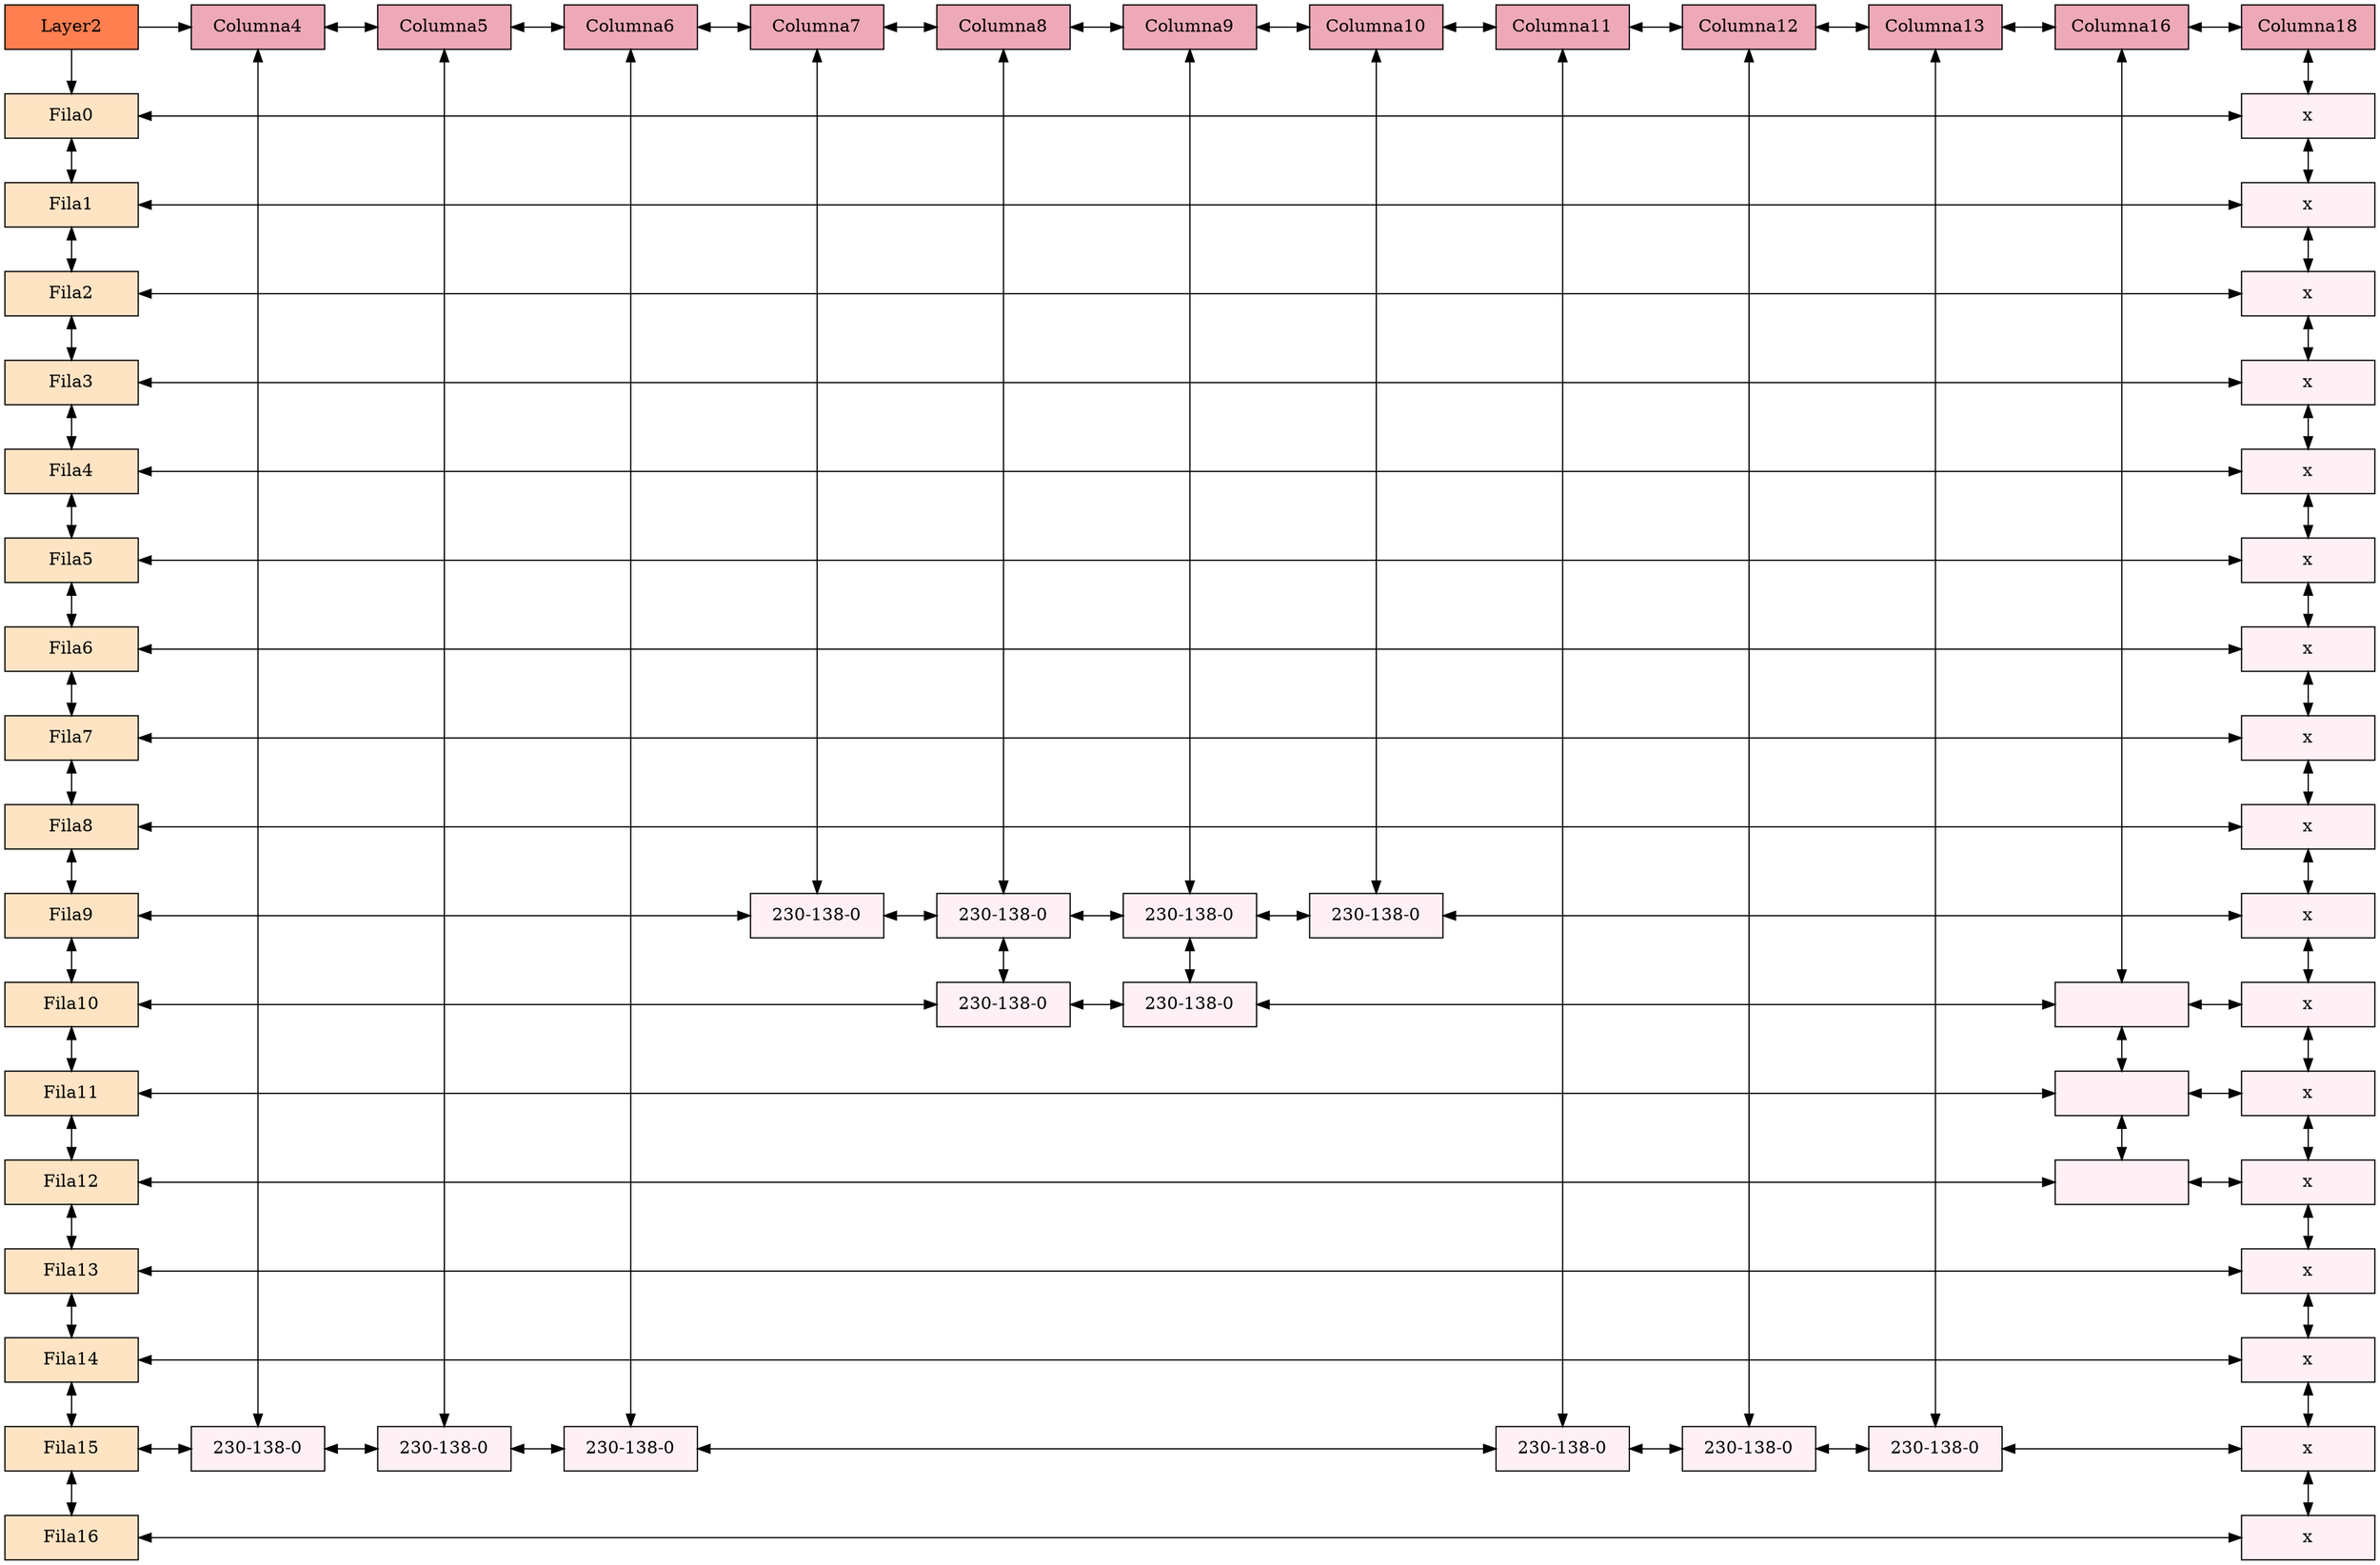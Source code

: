 digraph Sparse_Matrix{
node [shape=box]
graph [ranksep="0.5", nodesep="0.6"];
/* Group 0 para alinear verticalmente RAIZ*/ 
Layer2[ label = "Layer2", width = 1.5, style = filled, fillcolor = coral, group = 0 ];

// Filas 
Fila0 [label = "Fila0" width = 1.5 style = filled, fillcolor = bisque1, group = 0 ];
Fila1 [label = "Fila1" width = 1.5 style = filled, fillcolor = bisque1, group = 0 ];
Fila2 [label = "Fila2" width = 1.5 style = filled, fillcolor = bisque1, group = 0 ];
Fila3 [label = "Fila3" width = 1.5 style = filled, fillcolor = bisque1, group = 0 ];
Fila4 [label = "Fila4" width = 1.5 style = filled, fillcolor = bisque1, group = 0 ];
Fila5 [label = "Fila5" width = 1.5 style = filled, fillcolor = bisque1, group = 0 ];
Fila6 [label = "Fila6" width = 1.5 style = filled, fillcolor = bisque1, group = 0 ];
Fila7 [label = "Fila7" width = 1.5 style = filled, fillcolor = bisque1, group = 0 ];
Fila8 [label = "Fila8" width = 1.5 style = filled, fillcolor = bisque1, group = 0 ];
Fila9 [label = "Fila9" width = 1.5 style = filled, fillcolor = bisque1, group = 0 ];
Fila10 [label = "Fila10" width = 1.5 style = filled, fillcolor = bisque1, group = 0 ];
Fila11 [label = "Fila11" width = 1.5 style = filled, fillcolor = bisque1, group = 0 ];
Fila12 [label = "Fila12" width = 1.5 style = filled, fillcolor = bisque1, group = 0 ];
Fila13 [label = "Fila13" width = 1.5 style = filled, fillcolor = bisque1, group = 0 ];
Fila14 [label = "Fila14" width = 1.5 style = filled, fillcolor = bisque1, group = 0 ];
Fila15 [label = "Fila15" width = 1.5 style = filled, fillcolor = bisque1, group = 0 ];
Fila16 [label = "Fila16" width = 1.5 style = filled, fillcolor = bisque1, group = 0 ];

 //Enlaces de Filas
Fila0->Fila1 [dir = both];
Fila1->Fila2 [dir = both];
Fila2->Fila3 [dir = both];
Fila3->Fila4 [dir = both];
Fila4->Fila5 [dir = both];
Fila5->Fila6 [dir = both];
Fila6->Fila7 [dir = both];
Fila7->Fila8 [dir = both];
Fila8->Fila9 [dir = both];
Fila9->Fila10 [dir = both];
Fila10->Fila11 [dir = both];
Fila11->Fila12 [dir = both];
Fila12->Fila13 [dir = both];
Fila13->Fila14 [dir = both];
Fila14->Fila15 [dir = both];
Fila15->Fila16 [dir = both];

 //Columnas
//Cada una con diferente group para alinear verticalmente con los nodos
Column4[label = "Columna4" width = 1.5 style = filled, fillcolor = pink2, group = 5];
Column5[label = "Columna5" width = 1.5 style = filled, fillcolor = pink2, group = 6];
Column6[label = "Columna6" width = 1.5 style = filled, fillcolor = pink2, group = 7];
Column7[label = "Columna7" width = 1.5 style = filled, fillcolor = pink2, group = 8];
Column8[label = "Columna8" width = 1.5 style = filled, fillcolor = pink2, group = 9];
Column9[label = "Columna9" width = 1.5 style = filled, fillcolor = pink2, group = 10];
Column10[label = "Columna10" width = 1.5 style = filled, fillcolor = pink2, group = 11];
Column11[label = "Columna11" width = 1.5 style = filled, fillcolor = pink2, group = 12];
Column12[label = "Columna12" width = 1.5 style = filled, fillcolor = pink2, group = 13];
Column13[label = "Columna13" width = 1.5 style = filled, fillcolor = pink2, group = 14];
Column16[label = "Columna16" width = 1.5 style = filled, fillcolor = pink2, group = 17];
Column18[label = "Columna18" width = 1.5 style = filled, fillcolor = pink2, group = 19];

 //Enlaces de Columnas
Column4->Column5 [dir = both];
Column5->Column6 [dir = both];
Column6->Column7 [dir = both];
Column7->Column8 [dir = both];
Column8->Column9 [dir = both];
Column9->Column10 [dir = both];
Column10->Column11 [dir = both];
Column11->Column12 [dir = both];
Column12->Column13 [dir = both];
Column13->Column16 [dir = both];
Column16->Column18 [dir = both];

 // Alinear Raiz con Columnas
{rank = same; Layer2; Column4;  Column5;  Column6;  Column7;  Column8;  Column9;  Column10;  Column11;  Column12;  Column13;  Column16;  Column18; };

 // Enlaces Raiz con primera fila y columna
Layer2->Column4;
Layer2->Fila0;

 //Creacion de nodos
//(^<---------------------- F I L A   0---------------------->
N18_F0 [label = "x" width = 1.5 group = 19 style = filled, fillcolor = lavenderblush1];

//(^<---------------------- F I L A   1---------------------->
N18_F1 [label = "x" width = 1.5 group = 19 style = filled, fillcolor = lavenderblush1];

//(^<---------------------- F I L A   2---------------------->
N18_F2 [label = "x" width = 1.5 group = 19 style = filled, fillcolor = lavenderblush1];

//(^<---------------------- F I L A   3---------------------->
N18_F3 [label = "x" width = 1.5 group = 19 style = filled, fillcolor = lavenderblush1];

//(^<---------------------- F I L A   4---------------------->
N18_F4 [label = "x" width = 1.5 group = 19 style = filled, fillcolor = lavenderblush1];

//(^<---------------------- F I L A   5---------------------->
N18_F5 [label = "x" width = 1.5 group = 19 style = filled, fillcolor = lavenderblush1];

//(^<---------------------- F I L A   6---------------------->
N18_F6 [label = "x" width = 1.5 group = 19 style = filled, fillcolor = lavenderblush1];

//(^<---------------------- F I L A   7---------------------->
N18_F7 [label = "x" width = 1.5 group = 19 style = filled, fillcolor = lavenderblush1];

//(^<---------------------- F I L A   8---------------------->
N18_F8 [label = "x" width = 1.5 group = 19 style = filled, fillcolor = lavenderblush1];

//(^<---------------------- F I L A   9---------------------->
N7_F9 [label = "230-138-0" width = 1.5 group = 8 style = filled, fillcolor = lavenderblush1];
N8_F9 [label = "230-138-0" width = 1.5 group = 9 style = filled, fillcolor = lavenderblush1];
N9_F9 [label = "230-138-0" width = 1.5 group = 10 style = filled, fillcolor = lavenderblush1];
N10_F9 [label = "230-138-0" width = 1.5 group = 11 style = filled, fillcolor = lavenderblush1];
N18_F9 [label = "x" width = 1.5 group = 19 style = filled, fillcolor = lavenderblush1];

//(^<---------------------- F I L A   10---------------------->
N8_F10 [label = "230-138-0" width = 1.5 group = 9 style = filled, fillcolor = lavenderblush1];
N9_F10 [label = "230-138-0" width = 1.5 group = 10 style = filled, fillcolor = lavenderblush1];
N16_F10 [label = "" width = 1.5 group = 17 style = filled, fillcolor = lavenderblush1];
N18_F10 [label = "x" width = 1.5 group = 19 style = filled, fillcolor = lavenderblush1];

//(^<---------------------- F I L A   11---------------------->
N16_F11 [label = "" width = 1.5 group = 17 style = filled, fillcolor = lavenderblush1];
N18_F11 [label = "x" width = 1.5 group = 19 style = filled, fillcolor = lavenderblush1];

//(^<---------------------- F I L A   12---------------------->
N16_F12 [label = "" width = 1.5 group = 17 style = filled, fillcolor = lavenderblush1];
N18_F12 [label = "x" width = 1.5 group = 19 style = filled, fillcolor = lavenderblush1];

//(^<---------------------- F I L A   13---------------------->
N18_F13 [label = "x" width = 1.5 group = 19 style = filled, fillcolor = lavenderblush1];

//(^<---------------------- F I L A   14---------------------->
N18_F14 [label = "x" width = 1.5 group = 19 style = filled, fillcolor = lavenderblush1];

//(^<---------------------- F I L A   15---------------------->
N4_F15 [label = "230-138-0" width = 1.5 group = 5 style = filled, fillcolor = lavenderblush1];
N5_F15 [label = "230-138-0" width = 1.5 group = 6 style = filled, fillcolor = lavenderblush1];
N6_F15 [label = "230-138-0" width = 1.5 group = 7 style = filled, fillcolor = lavenderblush1];
N11_F15 [label = "230-138-0" width = 1.5 group = 12 style = filled, fillcolor = lavenderblush1];
N12_F15 [label = "230-138-0" width = 1.5 group = 13 style = filled, fillcolor = lavenderblush1];
N13_F15 [label = "230-138-0" width = 1.5 group = 14 style = filled, fillcolor = lavenderblush1];
N18_F15 [label = "x" width = 1.5 group = 19 style = filled, fillcolor = lavenderblush1];

//(^<---------------------- F I L A   16---------------------->
N18_F16 [label = "x" width = 1.5 group = 19 style = filled, fillcolor = lavenderblush1];


 //Creacion de enlaces de nodos
//E N L A C E S  F I L A   0
Column18->N18_F0 [dir = both];
Fila0->N18_F0 [dir = both];
//Alineacion vertical de nodos con la fila
{rank = same; Fila0; N18_F0;  };

//E N L A C E S  F I L A   1
N18_F1->N18_F0 [dir = both];
Fila1->N18_F1 [dir = both];
//Alineacion vertical de nodos con la fila
{rank = same; Fila1; N18_F1;  };

//E N L A C E S  F I L A   2
N18_F2->N18_F1 [dir = both];
Fila2->N18_F2 [dir = both];
//Alineacion vertical de nodos con la fila
{rank = same; Fila2; N18_F2;  };

//E N L A C E S  F I L A   3
N18_F3->N18_F2 [dir = both];
Fila3->N18_F3 [dir = both];
//Alineacion vertical de nodos con la fila
{rank = same; Fila3; N18_F3;  };

//E N L A C E S  F I L A   4
N18_F4->N18_F3 [dir = both];
Fila4->N18_F4 [dir = both];
//Alineacion vertical de nodos con la fila
{rank = same; Fila4; N18_F4;  };

//E N L A C E S  F I L A   5
N18_F5->N18_F4 [dir = both];
Fila5->N18_F5 [dir = both];
//Alineacion vertical de nodos con la fila
{rank = same; Fila5; N18_F5;  };

//E N L A C E S  F I L A   6
N18_F6->N18_F5 [dir = both];
Fila6->N18_F6 [dir = both];
//Alineacion vertical de nodos con la fila
{rank = same; Fila6; N18_F6;  };

//E N L A C E S  F I L A   7
N18_F7->N18_F6 [dir = both];
Fila7->N18_F7 [dir = both];
//Alineacion vertical de nodos con la fila
{rank = same; Fila7; N18_F7;  };

//E N L A C E S  F I L A   8
N18_F8->N18_F7 [dir = both];
Fila8->N18_F8 [dir = both];
//Alineacion vertical de nodos con la fila
{rank = same; Fila8; N18_F8;  };

//E N L A C E S  F I L A   9
Column7->N7_F9 [dir = both];
Fila9->N7_F9 [dir = both];
N7_F9->N8_F9 [dir = both];
Column8->N8_F9 [dir = both];
N8_F9->N9_F9 [dir = both];
Column9->N9_F9 [dir = both];
N9_F9->N10_F9 [dir = both];
Column10->N10_F9 [dir = both];
N10_F9->N18_F9 [dir = both];
N18_F9->N18_F8 [dir = both];
//Alineacion vertical de nodos con la fila
{rank = same; Fila9; N7_F9; N8_F9; N9_F9; N10_F9; N18_F9;  };

//E N L A C E S  F I L A   10
N8_F10->N8_F9 [dir = both];
Fila10->N8_F10 [dir = both];
N8_F10->N9_F10 [dir = both];
N9_F10->N9_F9 [dir = both];
N9_F10->N16_F10 [dir = both];
Column16->N16_F10 [dir = both];
N16_F10->N18_F10 [dir = both];
N18_F10->N18_F9 [dir = both];
//Alineacion vertical de nodos con la fila
{rank = same; Fila10; N8_F10; N9_F10; N16_F10; N18_F10;  };

//E N L A C E S  F I L A   11
N16_F11->N16_F10 [dir = both];
Fila11->N16_F11 [dir = both];
N16_F11->N18_F11 [dir = both];
N18_F11->N18_F10 [dir = both];
//Alineacion vertical de nodos con la fila
{rank = same; Fila11; N16_F11; N18_F11;  };

//E N L A C E S  F I L A   12
N16_F12->N16_F11 [dir = both];
Fila12->N16_F12 [dir = both];
N16_F12->N18_F12 [dir = both];
N18_F12->N18_F11 [dir = both];
//Alineacion vertical de nodos con la fila
{rank = same; Fila12; N16_F12; N18_F12;  };

//E N L A C E S  F I L A   13
N18_F13->N18_F12 [dir = both];
Fila13->N18_F13 [dir = both];
//Alineacion vertical de nodos con la fila
{rank = same; Fila13; N18_F13;  };

//E N L A C E S  F I L A   14
N18_F14->N18_F13 [dir = both];
Fila14->N18_F14 [dir = both];
//Alineacion vertical de nodos con la fila
{rank = same; Fila14; N18_F14;  };

//E N L A C E S  F I L A   15
Column4->N4_F15 [dir = both];
Fila15->N4_F15 [dir = both];
N4_F15->N5_F15 [dir = both];
Column5->N5_F15 [dir = both];
N5_F15->N6_F15 [dir = both];
Column6->N6_F15 [dir = both];
N6_F15->N11_F15 [dir = both];
Column11->N11_F15 [dir = both];
N11_F15->N12_F15 [dir = both];
Column12->N12_F15 [dir = both];
N12_F15->N13_F15 [dir = both];
Column13->N13_F15 [dir = both];
N13_F15->N18_F15 [dir = both];
N18_F15->N18_F14 [dir = both];
//Alineacion vertical de nodos con la fila
{rank = same; Fila15; N4_F15; N5_F15; N6_F15; N11_F15; N12_F15; N13_F15; N18_F15;  };

//E N L A C E S  F I L A   16
N18_F16->N18_F15 [dir = both];
Fila16->N18_F16 [dir = both];
//Alineacion vertical de nodos con la fila
{rank = same; Fila16; N18_F16;  };

}
